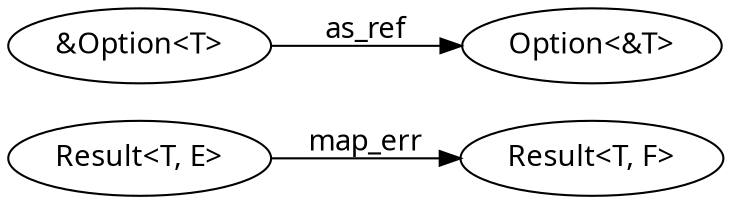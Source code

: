 digraph ErrorHandling {
    rankdir=LR;
    graph [dpi=150];
	node [fontname="Fantasque Sans Mono"];
    edge [fontname="Fantasque Sans Mono", padding=32];
    
    result_te [label="Result<T, E>"];
    result_tf [label="Result<T, F>"];
    ref_to_option [label="&Option<T>"];
    option_to_ref [label="Option<&T>"];

    result_te -> result_tf [label="map_err"];
    ref_to_option -> option_to_ref [label="as_ref"]
}
